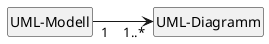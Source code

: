 @startuml
left to right direction
hide members
hide circle

class "UML-Modell" as class2
class "UML-Diagramm" as class1

class2 "1" --> "1..*" class1

@enduml
